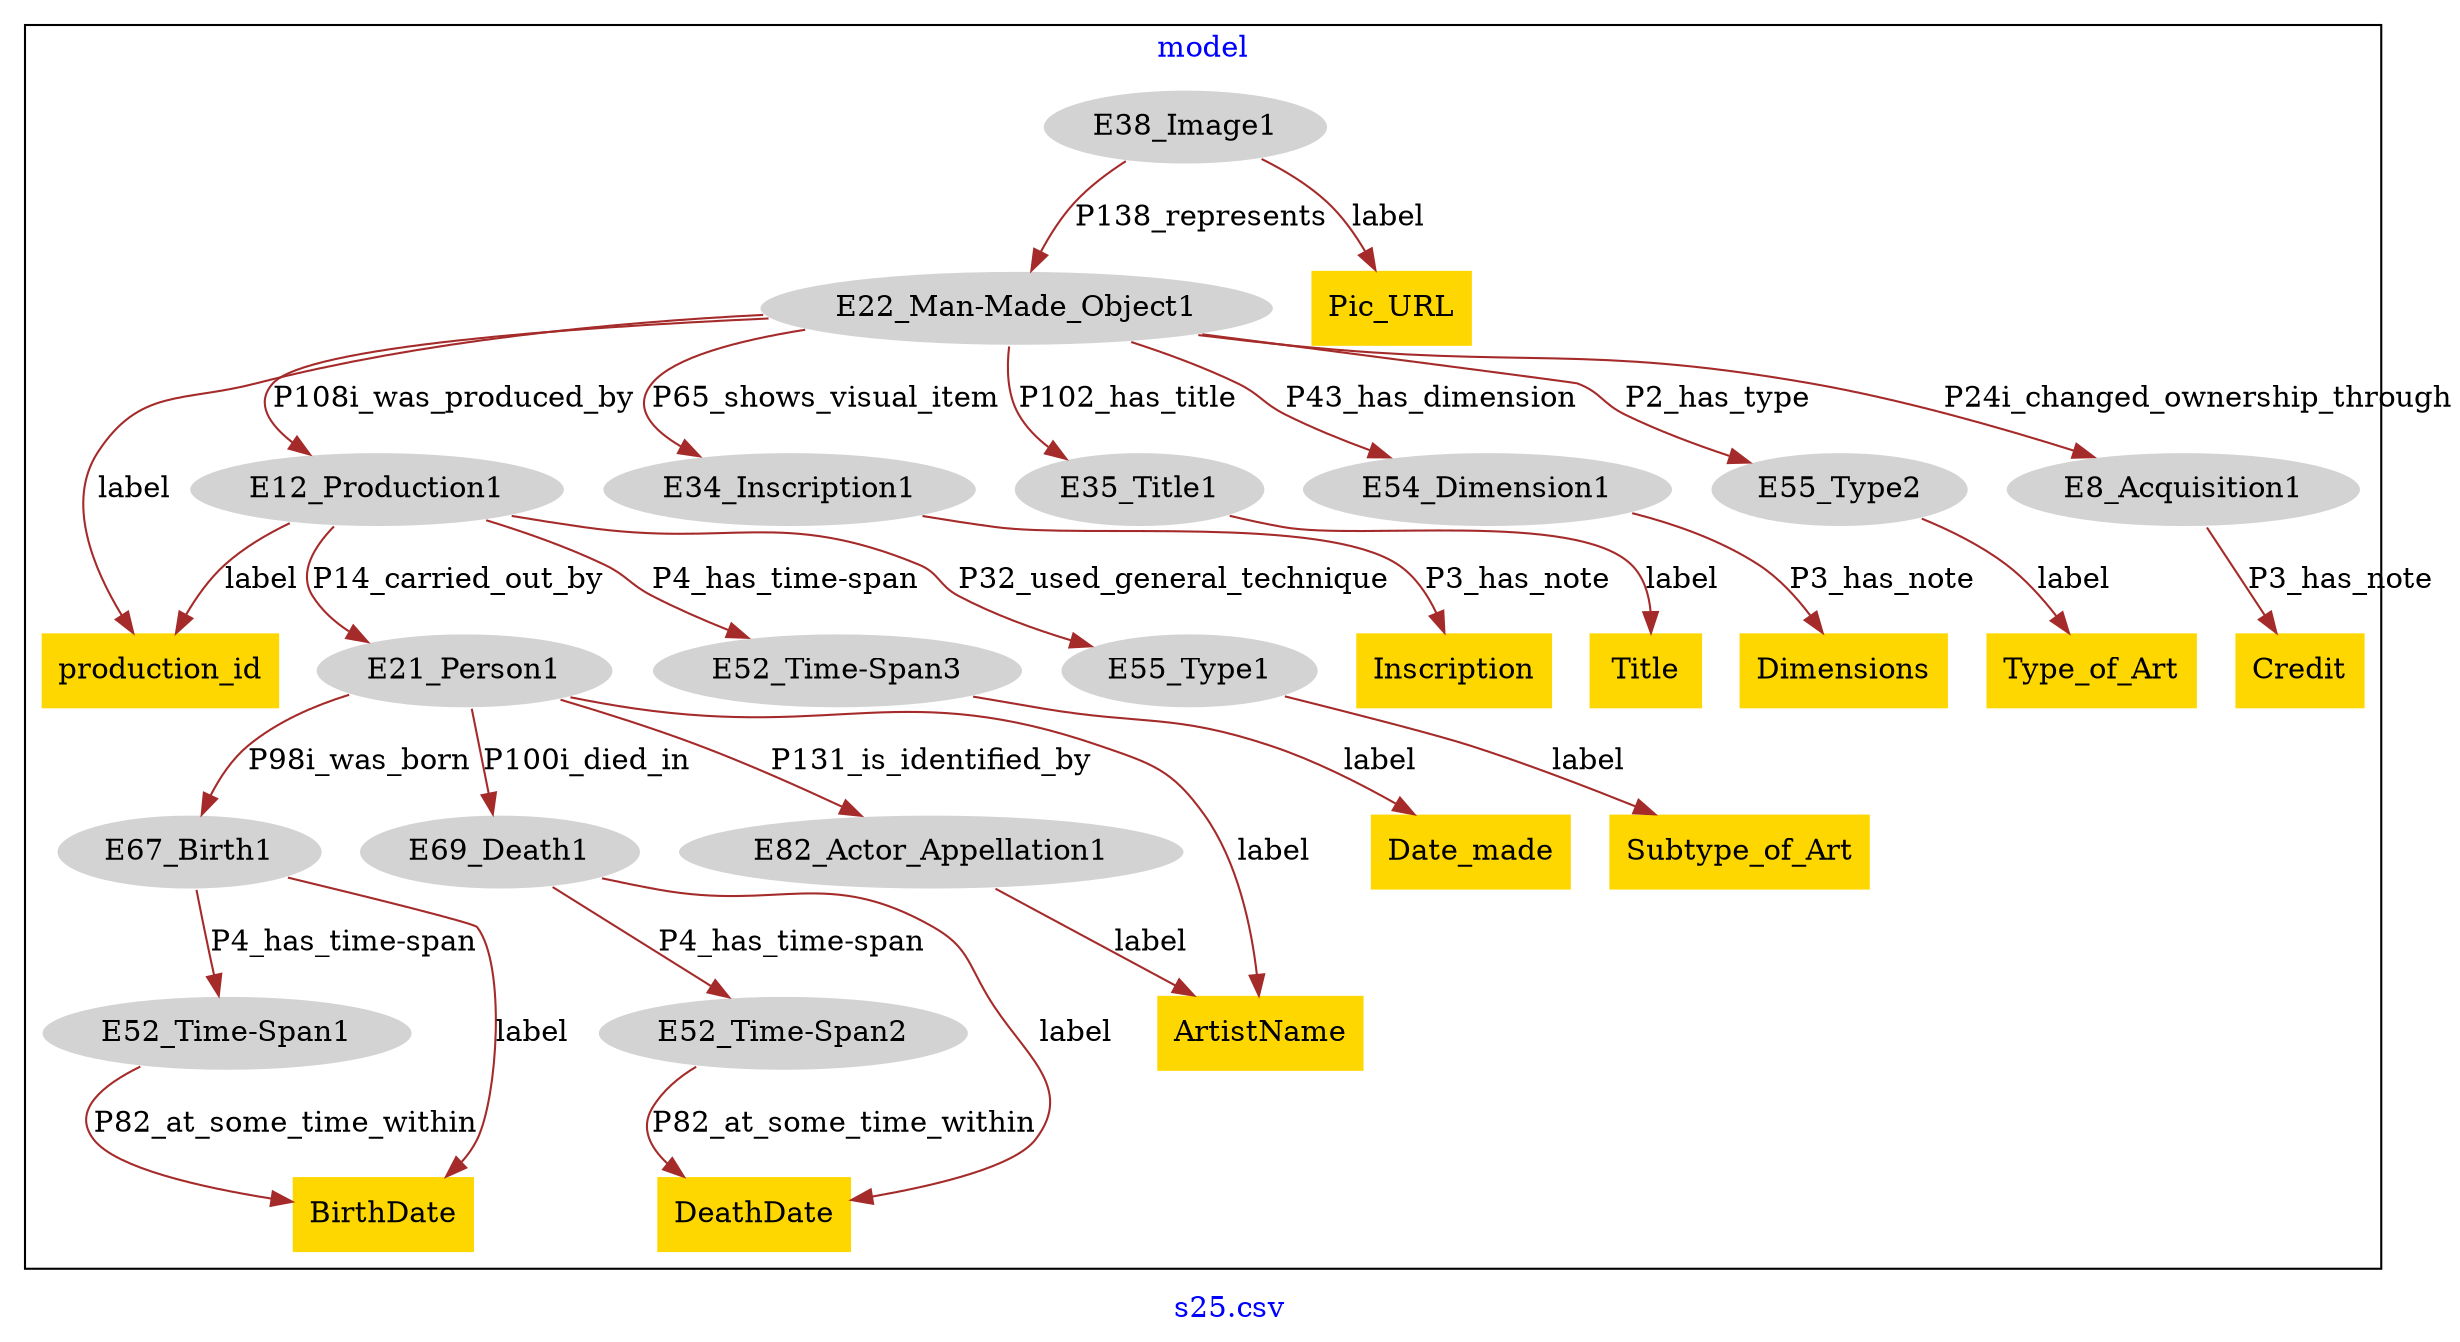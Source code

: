 digraph n0 {
fontcolor="blue"
remincross="true"
label="s25.csv"
subgraph cluster {
label="model"
n2[style="filled",color="white",fillcolor="lightgray",label="E12_Production1"];
n3[style="filled",color="white",fillcolor="lightgray",label="E21_Person1"];
n4[style="filled",color="white",fillcolor="lightgray",label="E52_Time-Span3"];
n5[style="filled",color="white",fillcolor="lightgray",label="E55_Type1"];
n6[style="filled",color="white",fillcolor="lightgray",label="E67_Birth1"];
n7[style="filled",color="white",fillcolor="lightgray",label="E69_Death1"];
n8[style="filled",color="white",fillcolor="lightgray",label="E82_Actor_Appellation1"];
n9[style="filled",color="white",fillcolor="lightgray",label="E22_Man-Made_Object1"];
n10[style="filled",color="white",fillcolor="lightgray",label="E34_Inscription1"];
n11[style="filled",color="white",fillcolor="lightgray",label="E35_Title1"];
n12[style="filled",color="white",fillcolor="lightgray",label="E54_Dimension1"];
n13[style="filled",color="white",fillcolor="lightgray",label="E55_Type2"];
n14[style="filled",color="white",fillcolor="lightgray",label="E8_Acquisition1"];
n15[style="filled",color="white",fillcolor="lightgray",label="E38_Image1"];
n16[style="filled",color="white",fillcolor="lightgray",label="E52_Time-Span1"];
n17[style="filled",color="white",fillcolor="lightgray",label="E52_Time-Span2"];
n18[shape="plaintext",style="filled",fillcolor="gold",label="Type_of_Art"];
n19[shape="plaintext",style="filled",fillcolor="gold",label="Subtype_of_Art"];
n20[shape="plaintext",style="filled",fillcolor="gold",label="Title"];
n21[shape="plaintext",style="filled",fillcolor="gold",label="Credit"];
n22[shape="plaintext",style="filled",fillcolor="gold",label="Date_made"];
n23[shape="plaintext",style="filled",fillcolor="gold",label="Inscription"];
n24[shape="plaintext",style="filled",fillcolor="gold",label="ArtistName"];
n25[shape="plaintext",style="filled",fillcolor="gold",label="Dimensions"];
n26[shape="plaintext",style="filled",fillcolor="gold",label="Pic_URL"];
n27[shape="plaintext",style="filled",fillcolor="gold",label="DeathDate"];
n28[shape="plaintext",style="filled",fillcolor="gold",label="BirthDate"];
n29[shape="plaintext",style="filled",fillcolor="gold",label="production_id"];
}
n2 -> n3[color="brown",fontcolor="black",label="P14_carried_out_by"]
n2 -> n4[color="brown",fontcolor="black",label="P4_has_time-span"]
n2 -> n5[color="brown",fontcolor="black",label="P32_used_general_technique"]
n3 -> n6[color="brown",fontcolor="black",label="P98i_was_born"]
n3 -> n7[color="brown",fontcolor="black",label="P100i_died_in"]
n3 -> n8[color="brown",fontcolor="black",label="P131_is_identified_by"]
n9 -> n2[color="brown",fontcolor="black",label="P108i_was_produced_by"]
n9 -> n10[color="brown",fontcolor="black",label="P65_shows_visual_item"]
n9 -> n11[color="brown",fontcolor="black",label="P102_has_title"]
n9 -> n12[color="brown",fontcolor="black",label="P43_has_dimension"]
n9 -> n13[color="brown",fontcolor="black",label="P2_has_type"]
n9 -> n14[color="brown",fontcolor="black",label="P24i_changed_ownership_through"]
n15 -> n9[color="brown",fontcolor="black",label="P138_represents"]
n6 -> n16[color="brown",fontcolor="black",label="P4_has_time-span"]
n7 -> n17[color="brown",fontcolor="black",label="P4_has_time-span"]
n13 -> n18[color="brown",fontcolor="black",label="label"]
n5 -> n19[color="brown",fontcolor="black",label="label"]
n11 -> n20[color="brown",fontcolor="black",label="label"]
n14 -> n21[color="brown",fontcolor="black",label="P3_has_note"]
n4 -> n22[color="brown",fontcolor="black",label="label"]
n10 -> n23[color="brown",fontcolor="black",label="P3_has_note"]
n3 -> n24[color="brown",fontcolor="black",label="label"]
n12 -> n25[color="brown",fontcolor="black",label="P3_has_note"]
n15 -> n26[color="brown",fontcolor="black",label="label"]
n7 -> n27[color="brown",fontcolor="black",label="label"]
n6 -> n28[color="brown",fontcolor="black",label="label"]
n2 -> n29[color="brown",fontcolor="black",label="label"]
n16 -> n28[color="brown",fontcolor="black",label="P82_at_some_time_within"]
n8 -> n24[color="brown",fontcolor="black",label="label"]
n9 -> n29[color="brown",fontcolor="black",label="label"]
n17 -> n27[color="brown",fontcolor="black",label="P82_at_some_time_within"]
}
